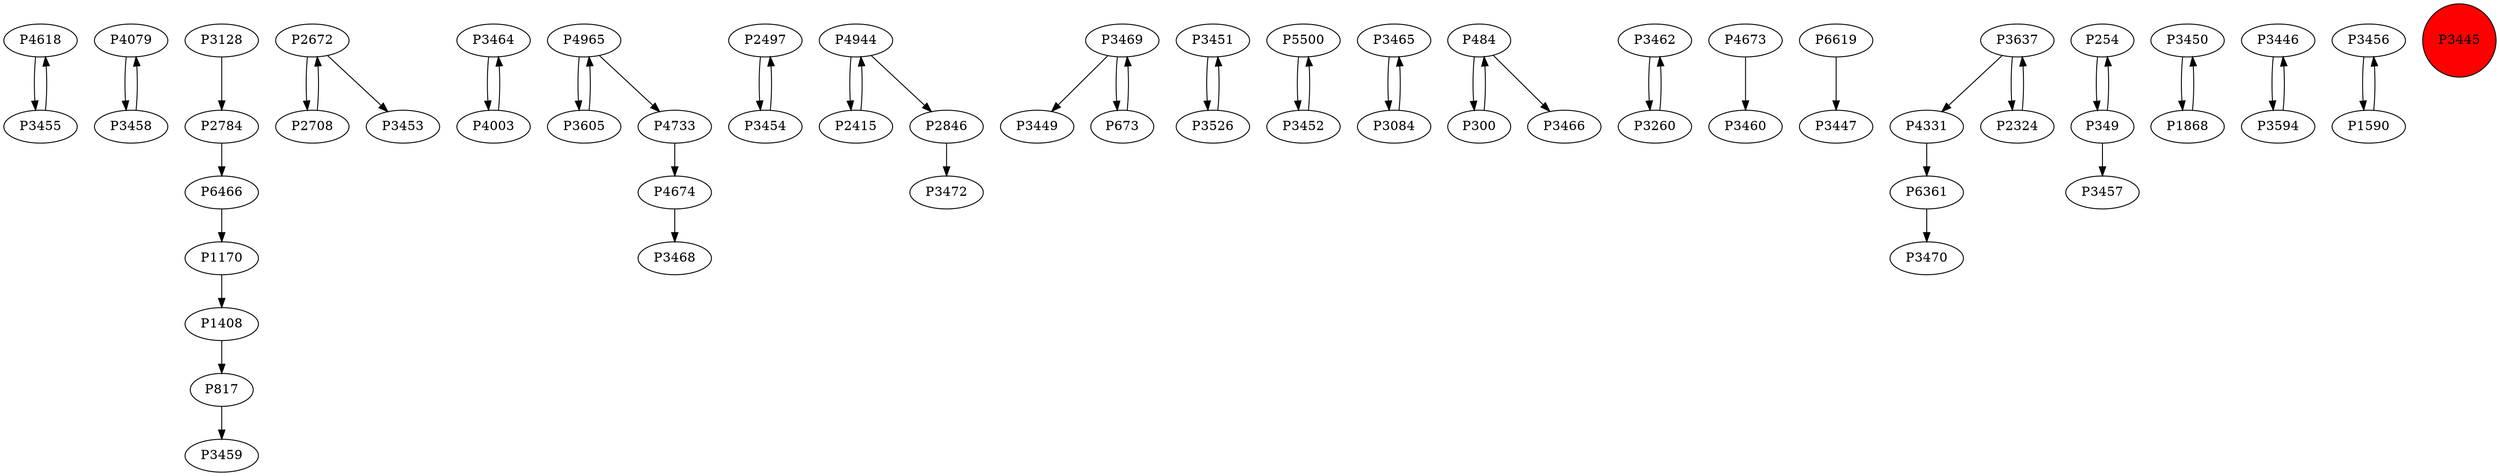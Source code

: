 digraph {
	P4618 -> P3455
	P4079 -> P3458
	P3458 -> P4079
	P6466 -> P1170
	P2672 -> P2708
	P3464 -> P4003
	P4965 -> P3605
	P2497 -> P3454
	P4944 -> P2415
	P3469 -> P3449
	P3451 -> P3526
	P5500 -> P3452
	P3465 -> P3084
	P2672 -> P3453
	P1170 -> P1408
	P2708 -> P2672
	P484 -> P300
	P3462 -> P3260
	P4673 -> P3460
	P3084 -> P3465
	P3469 -> P673
	P6619 -> P3447
	P6361 -> P3470
	P254 -> P349
	P3452 -> P5500
	P673 -> P3469
	P3450 -> P1868
	P3637 -> P4331
	P3454 -> P2497
	P2415 -> P4944
	P3260 -> P3462
	P1408 -> P817
	P3446 -> P3594
	P4331 -> P6361
	P1868 -> P3450
	P4674 -> P3468
	P4733 -> P4674
	P484 -> P3466
	P4944 -> P2846
	P3455 -> P4618
	P349 -> P254
	P4003 -> P3464
	P300 -> P484
	P2324 -> P3637
	P2784 -> P6466
	P3128 -> P2784
	P3594 -> P3446
	P4965 -> P4733
	P3456 -> P1590
	P3526 -> P3451
	P3605 -> P4965
	P1590 -> P3456
	P3637 -> P2324
	P2846 -> P3472
	P817 -> P3459
	P349 -> P3457
	P3445 [shape=circle]
	P3445 [style=filled]
	P3445 [fillcolor=red]
}